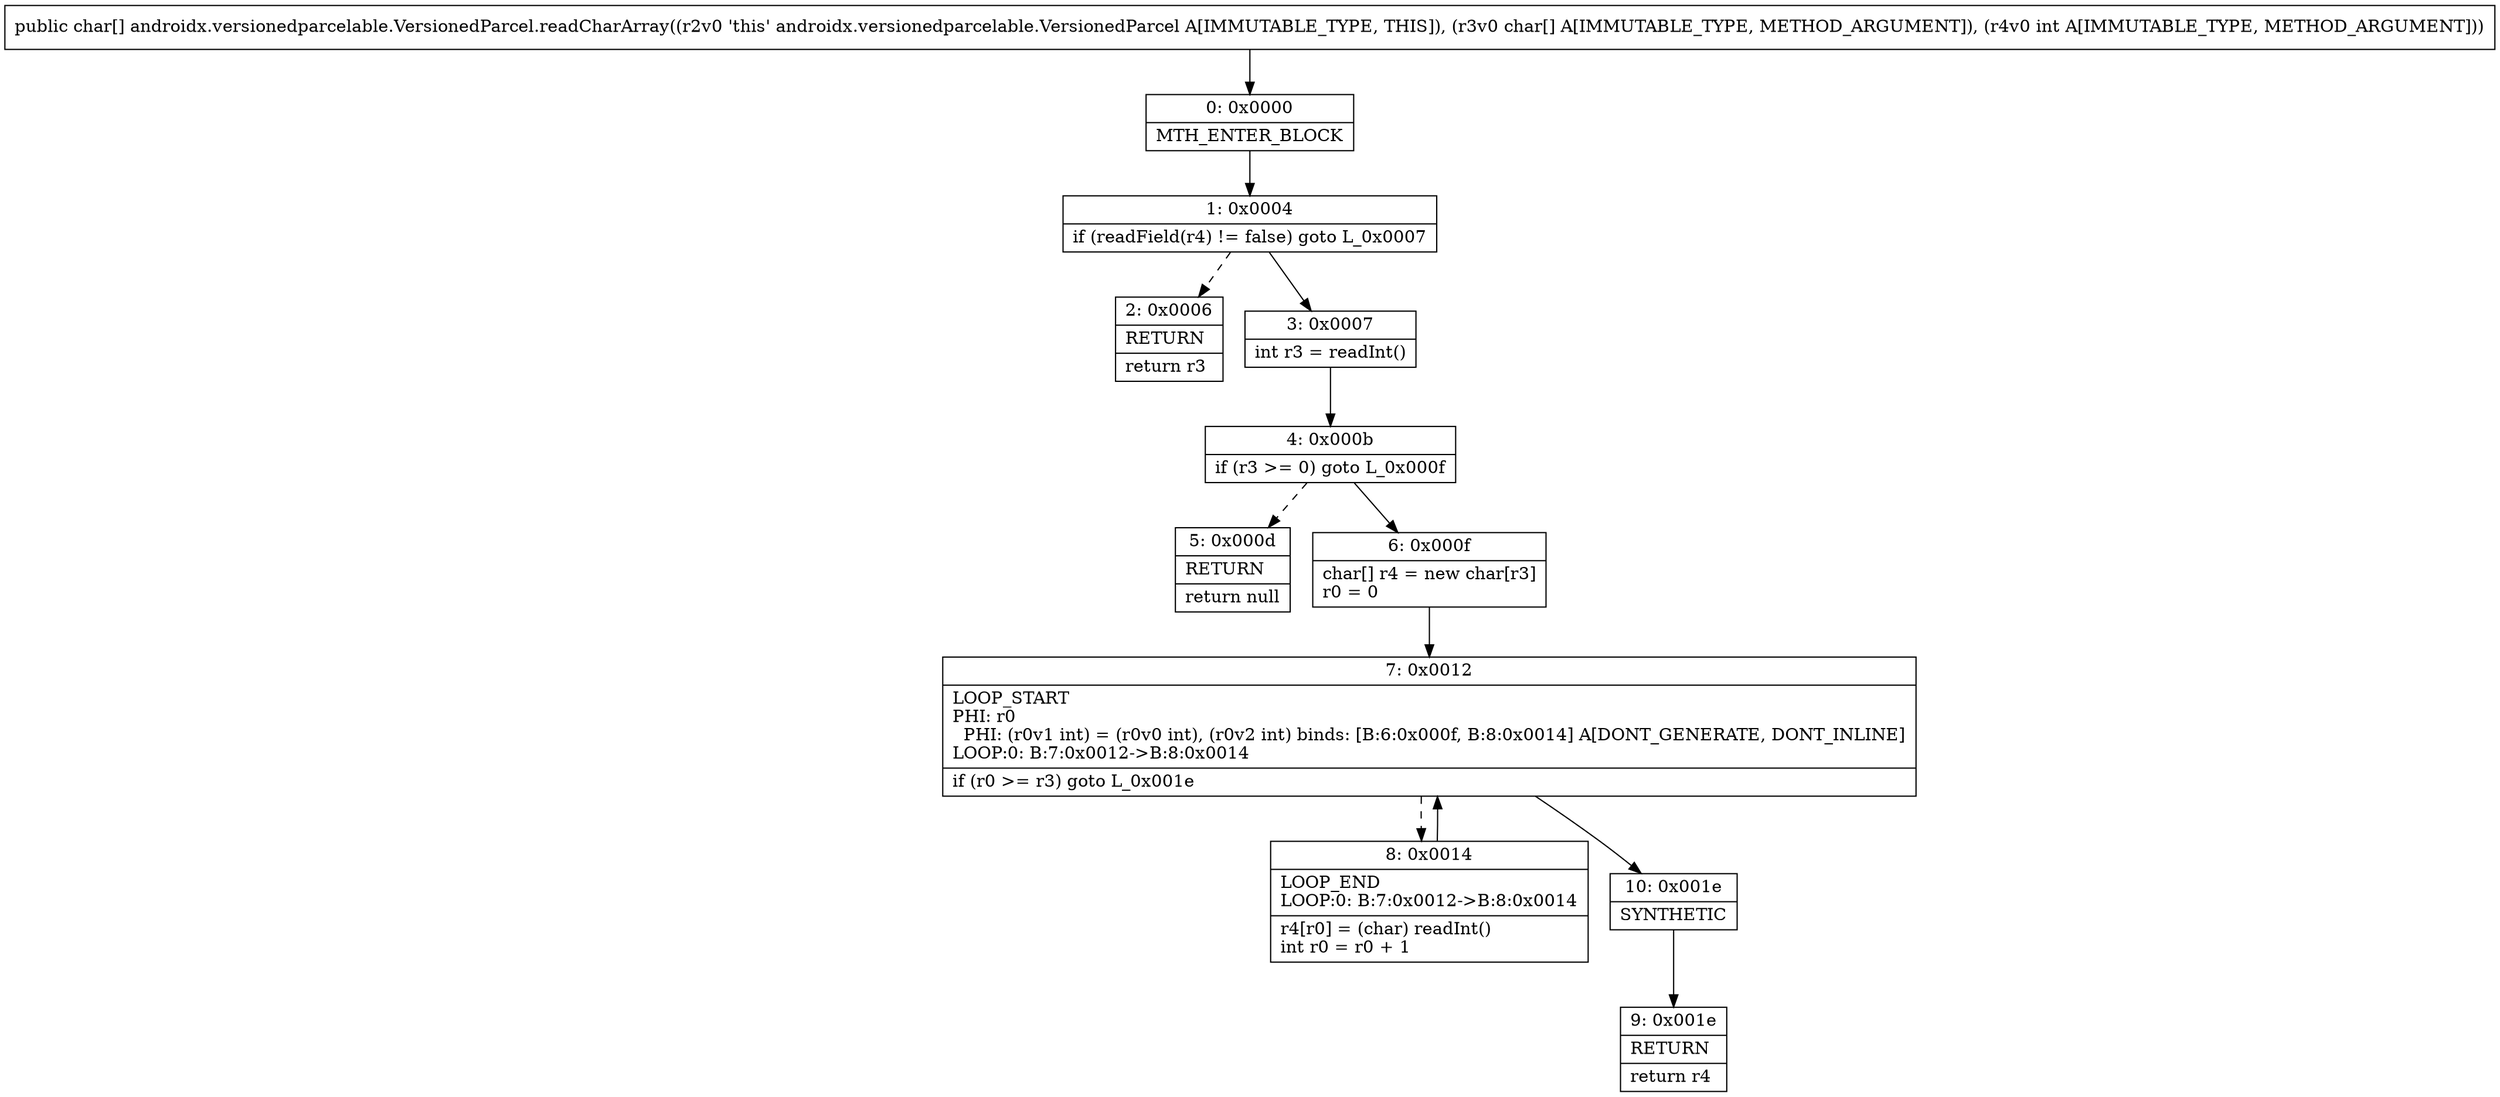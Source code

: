 digraph "CFG forandroidx.versionedparcelable.VersionedParcel.readCharArray([CI)[C" {
Node_0 [shape=record,label="{0\:\ 0x0000|MTH_ENTER_BLOCK\l}"];
Node_1 [shape=record,label="{1\:\ 0x0004|if (readField(r4) != false) goto L_0x0007\l}"];
Node_2 [shape=record,label="{2\:\ 0x0006|RETURN\l|return r3\l}"];
Node_3 [shape=record,label="{3\:\ 0x0007|int r3 = readInt()\l}"];
Node_4 [shape=record,label="{4\:\ 0x000b|if (r3 \>= 0) goto L_0x000f\l}"];
Node_5 [shape=record,label="{5\:\ 0x000d|RETURN\l|return null\l}"];
Node_6 [shape=record,label="{6\:\ 0x000f|char[] r4 = new char[r3]\lr0 = 0\l}"];
Node_7 [shape=record,label="{7\:\ 0x0012|LOOP_START\lPHI: r0 \l  PHI: (r0v1 int) = (r0v0 int), (r0v2 int) binds: [B:6:0x000f, B:8:0x0014] A[DONT_GENERATE, DONT_INLINE]\lLOOP:0: B:7:0x0012\-\>B:8:0x0014\l|if (r0 \>= r3) goto L_0x001e\l}"];
Node_8 [shape=record,label="{8\:\ 0x0014|LOOP_END\lLOOP:0: B:7:0x0012\-\>B:8:0x0014\l|r4[r0] = (char) readInt()\lint r0 = r0 + 1\l}"];
Node_9 [shape=record,label="{9\:\ 0x001e|RETURN\l|return r4\l}"];
Node_10 [shape=record,label="{10\:\ 0x001e|SYNTHETIC\l}"];
MethodNode[shape=record,label="{public char[] androidx.versionedparcelable.VersionedParcel.readCharArray((r2v0 'this' androidx.versionedparcelable.VersionedParcel A[IMMUTABLE_TYPE, THIS]), (r3v0 char[] A[IMMUTABLE_TYPE, METHOD_ARGUMENT]), (r4v0 int A[IMMUTABLE_TYPE, METHOD_ARGUMENT])) }"];
MethodNode -> Node_0;
Node_0 -> Node_1;
Node_1 -> Node_2[style=dashed];
Node_1 -> Node_3;
Node_3 -> Node_4;
Node_4 -> Node_5[style=dashed];
Node_4 -> Node_6;
Node_6 -> Node_7;
Node_7 -> Node_8[style=dashed];
Node_7 -> Node_10;
Node_8 -> Node_7;
Node_10 -> Node_9;
}

